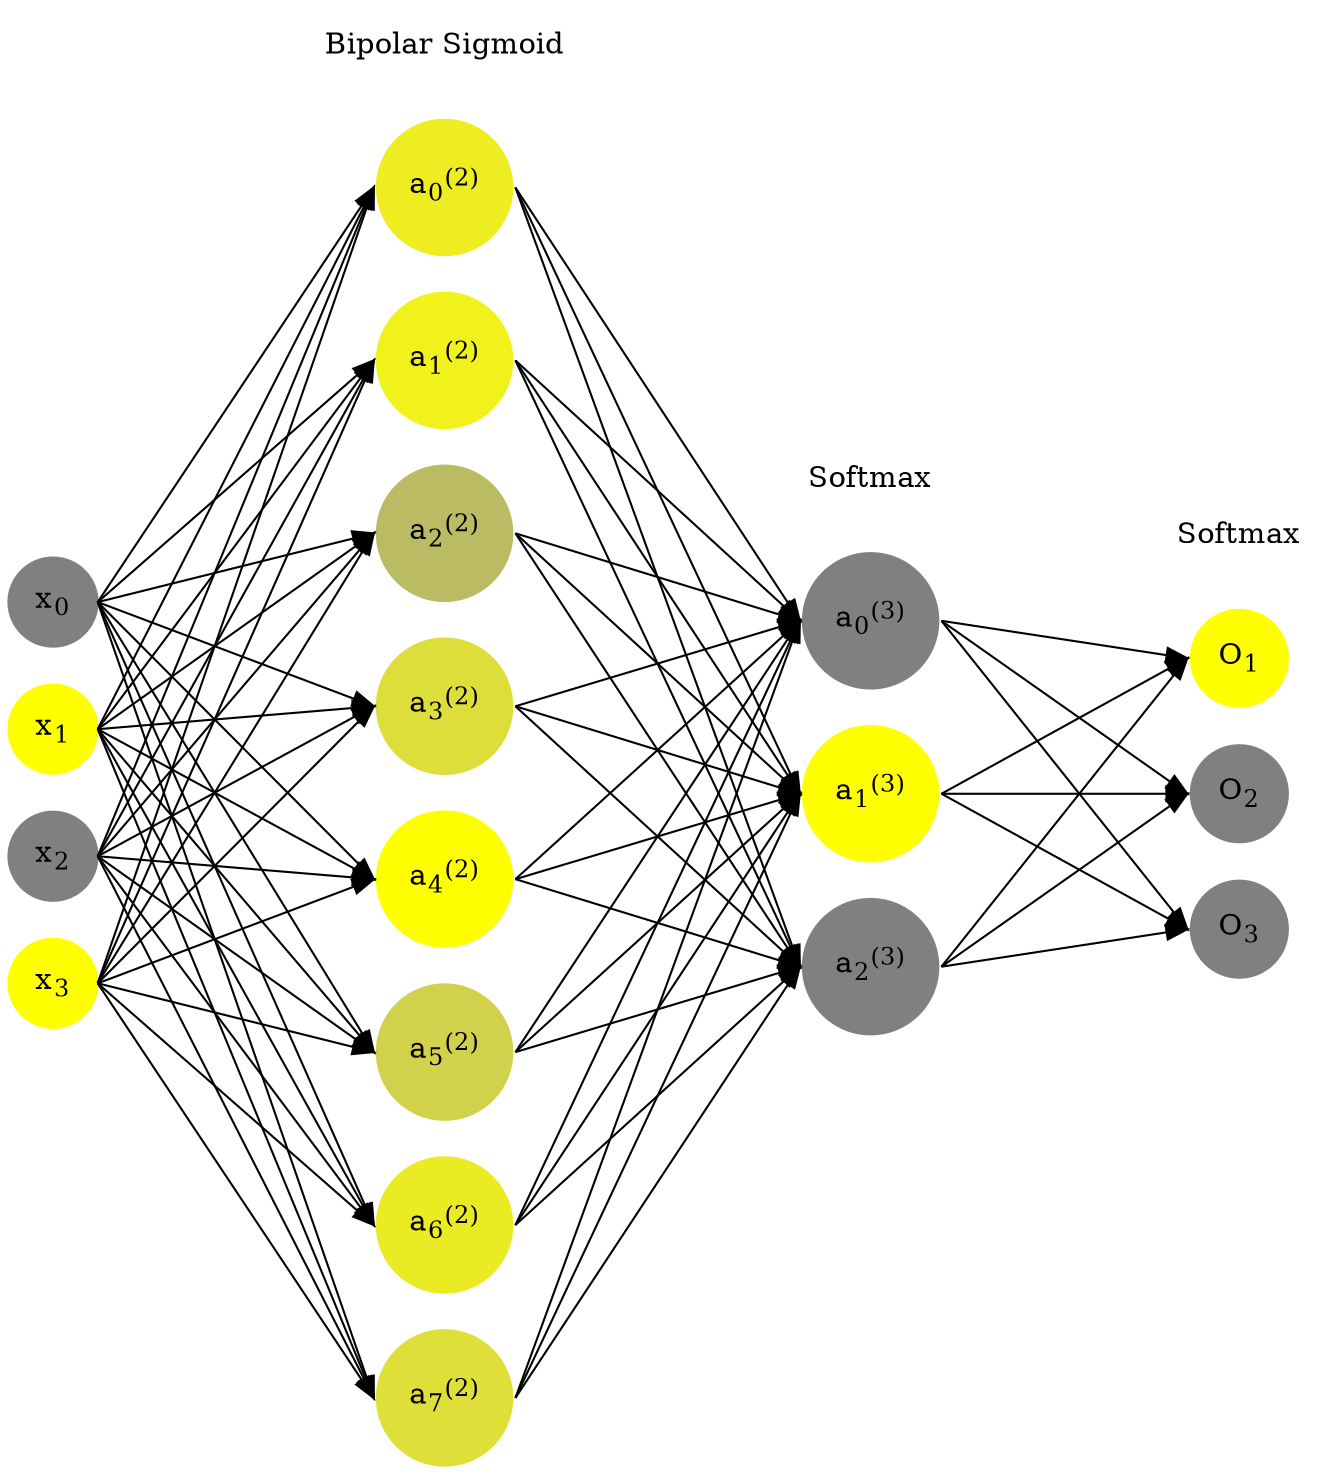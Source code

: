 digraph G {
	rankdir = LR;
	splines=false;
	edge[style=invis];
	ranksep= 1.4;
	{
	node [shape=circle, color="0.1667, 0.0, 0.5", style=filled, fillcolor="0.1667, 0.0, 0.5"];
	x0 [label=<x<sub>0</sub>>];
	}
	{
	node [shape=circle, color="0.1667, 1.0, 1.0", style=filled, fillcolor="0.1667, 1.0, 1.0"];
	x1 [label=<x<sub>1</sub>>];
	}
	{
	node [shape=circle, color="0.1667, 0.0, 0.5", style=filled, fillcolor="0.1667, 0.0, 0.5"];
	x2 [label=<x<sub>2</sub>>];
	}
	{
	node [shape=circle, color="0.1667, 1.0, 1.0", style=filled, fillcolor="0.1667, 1.0, 1.0"];
	x3 [label=<x<sub>3</sub>>];
	}
	{
	node [shape=circle, color="0.1667, 0.858411, 0.929206", style=filled, fillcolor="0.1667, 0.858411, 0.929206"];
	a02 [label=<a<sub>0</sub><sup>(2)</sup>>];
	}
	{
	node [shape=circle, color="0.1667, 0.883449, 0.941724", style=filled, fillcolor="0.1667, 0.883449, 0.941724"];
	a12 [label=<a<sub>1</sub><sup>(2)</sup>>];
	}
	{
	node [shape=circle, color="0.1667, 0.468693, 0.734346", style=filled, fillcolor="0.1667, 0.468693, 0.734346"];
	a22 [label=<a<sub>2</sub><sup>(2)</sup>>];
	}
	{
	node [shape=circle, color="0.1667, 0.738309, 0.869154", style=filled, fillcolor="0.1667, 0.738309, 0.869154"];
	a32 [label=<a<sub>3</sub><sup>(2)</sup>>];
	}
	{
	node [shape=circle, color="0.1667, 0.993332, 0.996666", style=filled, fillcolor="0.1667, 0.993332, 0.996666"];
	a42 [label=<a<sub>4</sub><sup>(2)</sup>>];
	}
	{
	node [shape=circle, color="0.1667, 0.635863, 0.817931", style=filled, fillcolor="0.1667, 0.635863, 0.817931"];
	a52 [label=<a<sub>5</sub><sup>(2)</sup>>];
	}
	{
	node [shape=circle, color="0.1667, 0.843743, 0.921871", style=filled, fillcolor="0.1667, 0.843743, 0.921871"];
	a62 [label=<a<sub>6</sub><sup>(2)</sup>>];
	}
	{
	node [shape=circle, color="0.1667, 0.743377, 0.871689", style=filled, fillcolor="0.1667, 0.743377, 0.871689"];
	a72 [label=<a<sub>7</sub><sup>(2)</sup>>];
	}
	{
	node [shape=circle, color="0.1667, 0.000372, 0.500186", style=filled, fillcolor="0.1667, 0.000372, 0.500186"];
	a03 [label=<a<sub>0</sub><sup>(3)</sup>>];
	}
	{
	node [shape=circle, color="0.1667, 0.998484, 0.999242", style=filled, fillcolor="0.1667, 0.998484, 0.999242"];
	a13 [label=<a<sub>1</sub><sup>(3)</sup>>];
	}
	{
	node [shape=circle, color="0.1667, 0.001144, 0.500572", style=filled, fillcolor="0.1667, 0.001144, 0.500572"];
	a23 [label=<a<sub>2</sub><sup>(3)</sup>>];
	}
	{
	node [shape=circle, color="0.1667, 1.0, 1.0", style=filled, fillcolor="0.1667, 1.0, 1.0"];
	O1 [label=<O<sub>1</sub>>];
	}
	{
	node [shape=circle, color="0.1667, 0.0, 0.5", style=filled, fillcolor="0.1667, 0.0, 0.5"];
	O2 [label=<O<sub>2</sub>>];
	}
	{
	node [shape=circle, color="0.1667, 0.0, 0.5", style=filled, fillcolor="0.1667, 0.0, 0.5"];
	O3 [label=<O<sub>3</sub>>];
	}
	{
	rank=same;
	x0->x1->x2->x3;
	}
	{
	rank=same;
	a02->a12->a22->a32->a42->a52->a62->a72;
	}
	{
	rank=same;
	a03->a13->a23;
	}
	{
	rank=same;
	O1->O2->O3;
	}
	l1 [shape=plaintext,label="Bipolar Sigmoid"];
	l1->a02;
	{rank=same; l1;a02};
	l2 [shape=plaintext,label="Softmax"];
	l2->a03;
	{rank=same; l2;a03};
	l3 [shape=plaintext,label="Softmax"];
	l3->O1;
	{rank=same; l3;O1};
edge[style=solid, tailport=e, headport=w];
	{x0;x1;x2;x3} -> {a02;a12;a22;a32;a42;a52;a62;a72};
	{a02;a12;a22;a32;a42;a52;a62;a72} -> {a03;a13;a23};
	{a03;a13;a23} -> {O1,O2,O3};
}